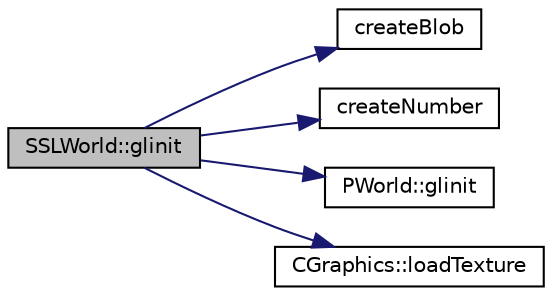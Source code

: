 digraph "SSLWorld::glinit"
{
 // INTERACTIVE_SVG=YES
  edge [fontname="Helvetica",fontsize="10",labelfontname="Helvetica",labelfontsize="10"];
  node [fontname="Helvetica",fontsize="10",shape=record];
  rankdir="LR";
  Node1 [label="SSLWorld::glinit",height=0.2,width=0.4,color="black", fillcolor="grey75", style="filled", fontcolor="black"];
  Node1 -> Node2 [color="midnightblue",fontsize="10",style="solid",fontname="Helvetica"];
  Node2 [label="createBlob",height=0.2,width=0.4,color="black", fillcolor="white", style="filled",URL="$df/d80/sslworld_8cpp.html#a6dbf6a87e4c18707c0f852263d0b2b51"];
  Node1 -> Node3 [color="midnightblue",fontsize="10",style="solid",fontname="Helvetica"];
  Node3 [label="createNumber",height=0.2,width=0.4,color="black", fillcolor="white", style="filled",URL="$df/d80/sslworld_8cpp.html#a4bb1b39e51254d5b01a05aec52ba72c6"];
  Node1 -> Node4 [color="midnightblue",fontsize="10",style="solid",fontname="Helvetica"];
  Node4 [label="PWorld::glinit",height=0.2,width=0.4,color="black", fillcolor="white", style="filled",URL="$de/d29/class_p_world.html#ae836f943c8434f7704be7481f3462495"];
  Node1 -> Node5 [color="midnightblue",fontsize="10",style="solid",fontname="Helvetica"];
  Node5 [label="CGraphics::loadTexture",height=0.2,width=0.4,color="black", fillcolor="white", style="filled",URL="$dc/d90/class_c_graphics.html#a4be8b4f3f113c57eccc7cf6abda898a2"];
}
